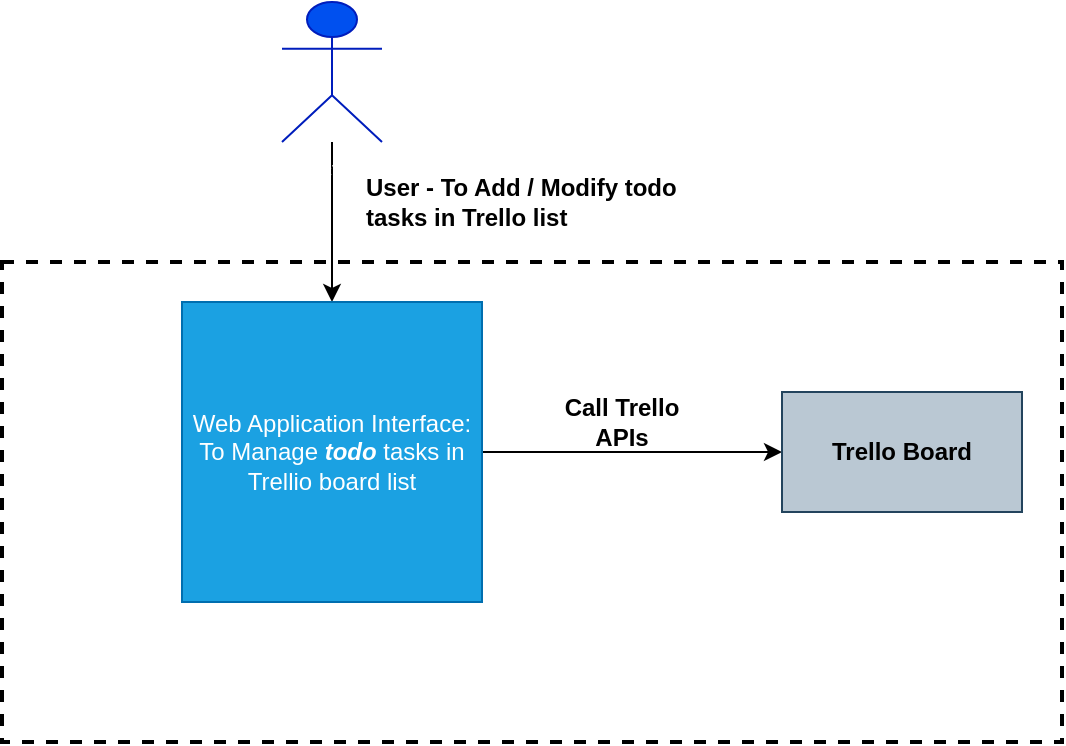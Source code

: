 <mxfile version="14.2.7" type="device" pages="3"><diagram id="3alhmYxbzL3fSPQet8nb" name="Context"><mxGraphModel dx="1186" dy="518" grid="1" gridSize="10" guides="1" tooltips="1" connect="1" arrows="1" fold="1" page="1" pageScale="1" pageWidth="827" pageHeight="1169" math="0" shadow="0"><root><mxCell id="0"/><mxCell id="1" parent="0"/><mxCell id="ERo_ffCJFu9pgwPfZrbG-3" value="" style="edgeStyle=orthogonalEdgeStyle;rounded=0;orthogonalLoop=1;jettySize=auto;html=1;" edge="1" parent="1" source="ERo_ffCJFu9pgwPfZrbG-1"><mxGeometry relative="1" as="geometry"><mxPoint x="335" y="220" as="targetPoint"/></mxGeometry></mxCell><object label="Actor" id="ERo_ffCJFu9pgwPfZrbG-1"><mxCell style="shape=umlActor;verticalLabelPosition=bottom;verticalAlign=top;outlineConnect=0;fillColor=#0050ef;strokeColor=#001DBC;fontColor=#ffffff;" vertex="1" parent="1"><mxGeometry x="310" y="70" width="50" height="70" as="geometry"/></mxCell></object><mxCell id="ERo_ffCJFu9pgwPfZrbG-4" value="User - To Add / Modify todo tasks in Trello list" style="text;html=1;strokeColor=none;fillColor=none;align=left;verticalAlign=middle;whiteSpace=wrap;rounded=0;fontStyle=1" vertex="1" parent="1"><mxGeometry x="350" y="160" width="190" height="20" as="geometry"/></mxCell><mxCell id="ERo_ffCJFu9pgwPfZrbG-8" value="" style="edgeStyle=orthogonalEdgeStyle;rounded=0;orthogonalLoop=1;jettySize=auto;html=1;" edge="1" parent="1" source="ERo_ffCJFu9pgwPfZrbG-5" target="ERo_ffCJFu9pgwPfZrbG-7"><mxGeometry relative="1" as="geometry"/></mxCell><mxCell id="ERo_ffCJFu9pgwPfZrbG-5" value="Web Application Interface: To Manage &lt;b&gt;&lt;i&gt;todo&lt;/i&gt;&lt;/b&gt; tasks in Trellio board list" style="whiteSpace=wrap;html=1;aspect=fixed;align=center;fillColor=#1ba1e2;strokeColor=#006EAF;fontColor=#ffffff;" vertex="1" parent="1"><mxGeometry x="260" y="220" width="150" height="150" as="geometry"/></mxCell><mxCell id="ERo_ffCJFu9pgwPfZrbG-7" value="&lt;b&gt;Trello Board&lt;/b&gt;" style="whiteSpace=wrap;html=1;strokeColor=#23445d;fillColor=#bac8d3;" vertex="1" parent="1"><mxGeometry x="560" y="265" width="120" height="60" as="geometry"/></mxCell><mxCell id="ERo_ffCJFu9pgwPfZrbG-9" value="Call Trello APIs" style="text;html=1;strokeColor=none;fillColor=none;align=center;verticalAlign=middle;whiteSpace=wrap;rounded=0;fontStyle=1" vertex="1" parent="1"><mxGeometry x="440" y="270" width="80" height="20" as="geometry"/></mxCell><mxCell id="ERo_ffCJFu9pgwPfZrbG-10" value="" style="rounded=0;whiteSpace=wrap;html=1;align=center;fillColor=none;dashed=1;strokeWidth=2;" vertex="1" parent="1"><mxGeometry x="170" y="200" width="530" height="240" as="geometry"/></mxCell></root></mxGraphModel></diagram><diagram id="o743Gf1UAMSr1a-QUtJI" name="Container"><mxGraphModel dx="1186" dy="518" grid="1" gridSize="10" guides="1" tooltips="1" connect="1" arrows="1" fold="1" page="1" pageScale="1" pageWidth="827" pageHeight="1169" math="0" shadow="0"><root><mxCell id="tlSPqLV7gLvmGDnidYSu-0"/><mxCell id="tlSPqLV7gLvmGDnidYSu-1" parent="tlSPqLV7gLvmGDnidYSu-0"/><mxCell id="1X5BJFic1c19WsWy-ocC-2" value="" style="edgeStyle=orthogonalEdgeStyle;rounded=0;orthogonalLoop=1;jettySize=auto;html=1;" edge="1" parent="tlSPqLV7gLvmGDnidYSu-1" source="1X5BJFic1c19WsWy-ocC-0" target="1X5BJFic1c19WsWy-ocC-1"><mxGeometry relative="1" as="geometry"/></mxCell><mxCell id="1X5BJFic1c19WsWy-ocC-0" value="Single Page WebApplication:&lt;br&gt;Template + Request Form" style="rounded=0;whiteSpace=wrap;html=1;strokeWidth=2;fillColor=#1ba1e2;align=center;strokeColor=#006EAF;fontColor=#ffffff;" vertex="1" parent="tlSPqLV7gLvmGDnidYSu-1"><mxGeometry x="110" y="190" width="130" height="80" as="geometry"/></mxCell><mxCell id="1X5BJFic1c19WsWy-ocC-1" value="Flask Backend Application for form actions ( Add items in list / Move item between list)" style="whiteSpace=wrap;html=1;rounded=0;strokeWidth=2;fillColor=#1ba1e2;strokeColor=#006EAF;fontColor=#ffffff;" vertex="1" parent="tlSPqLV7gLvmGDnidYSu-1"><mxGeometry x="320" y="190" width="140" height="80" as="geometry"/></mxCell><mxCell id="1X5BJFic1c19WsWy-ocC-4" value="" style="edgeStyle=orthogonalEdgeStyle;rounded=0;orthogonalLoop=1;jettySize=auto;html=1;" edge="1" parent="tlSPqLV7gLvmGDnidYSu-1" source="1X5BJFic1c19WsWy-ocC-3" target="1X5BJFic1c19WsWy-ocC-0"><mxGeometry relative="1" as="geometry"><Array as="points"><mxPoint x="165" y="170"/><mxPoint x="165" y="170"/></Array></mxGeometry></mxCell><mxCell id="1X5BJFic1c19WsWy-ocC-3" value="App User" style="shape=umlActor;verticalLabelPosition=bottom;verticalAlign=top;html=1;outlineConnect=0;strokeWidth=2;fillColor=#0050ef;align=center;strokeColor=#001DBC;fontColor=#ffffff;" vertex="1" parent="tlSPqLV7gLvmGDnidYSu-1"><mxGeometry x="150" y="70" width="30" height="60" as="geometry"/></mxCell><mxCell id="1X5BJFic1c19WsWy-ocC-7" value="" style="rounded=0;whiteSpace=wrap;html=1;strokeWidth=2;fillColor=none;align=center;" vertex="1" parent="tlSPqLV7gLvmGDnidYSu-1"><mxGeometry x="60" y="157.5" width="460" height="145" as="geometry"/></mxCell><mxCell id="4ECd5PlRItDWGdmWHIOS-0" value="User - To Add / Modify todo tasks in Trello list" style="text;html=1;strokeColor=none;fillColor=none;align=left;verticalAlign=middle;whiteSpace=wrap;rounded=0;fontStyle=1" vertex="1" parent="tlSPqLV7gLvmGDnidYSu-1"><mxGeometry x="190" y="90" width="190" height="20" as="geometry"/></mxCell><mxCell id="4ECd5PlRItDWGdmWHIOS-1" value="ToDo App" style="text;html=1;strokeColor=#001DBC;fillColor=#0050ef;align=center;verticalAlign=middle;whiteSpace=wrap;rounded=0;fontColor=#ffffff;fontStyle=1" vertex="1" parent="tlSPqLV7gLvmGDnidYSu-1"><mxGeometry x="60" y="158" width="70" height="20" as="geometry"/></mxCell><mxCell id="4ECd5PlRItDWGdmWHIOS-2" value="Trello APIs layer to manage Trello board" style="rounded=0;whiteSpace=wrap;html=1;strokeWidth=2;fillColor=#d0cee2;align=center;strokeColor=#56517e;" vertex="1" parent="tlSPqLV7gLvmGDnidYSu-1"><mxGeometry x="290" y="400" width="350" height="60" as="geometry"/></mxCell><mxCell id="4ECd5PlRItDWGdmWHIOS-3" value="Trello board" style="rounded=0;whiteSpace=wrap;html=1;strokeWidth=2;fillColor=#d0cee2;align=center;strokeColor=#56517e;" vertex="1" parent="tlSPqLV7gLvmGDnidYSu-1"><mxGeometry x="290" y="520" width="350" height="60" as="geometry"/></mxCell><mxCell id="4ECd5PlRItDWGdmWHIOS-9" value="" style="endArrow=classic;startArrow=classic;html=1;entryX=0.557;entryY=1.038;entryDx=0;entryDy=0;entryPerimeter=0;" edge="1" parent="tlSPqLV7gLvmGDnidYSu-1" target="1X5BJFic1c19WsWy-ocC-1"><mxGeometry width="50" height="50" relative="1" as="geometry"><mxPoint x="398" y="400" as="sourcePoint"/><mxPoint x="450" y="370" as="targetPoint"/></mxGeometry></mxCell><mxCell id="4ECd5PlRItDWGdmWHIOS-10" value="" style="endArrow=classic;html=1;entryX=0.314;entryY=-0.083;entryDx=0;entryDy=0;entryPerimeter=0;" edge="1" parent="tlSPqLV7gLvmGDnidYSu-1" target="4ECd5PlRItDWGdmWHIOS-3"><mxGeometry width="50" height="50" relative="1" as="geometry"><mxPoint x="400" y="460" as="sourcePoint"/><mxPoint x="450" y="370" as="targetPoint"/></mxGeometry></mxCell><mxCell id="4ECd5PlRItDWGdmWHIOS-11" value="Call Trello APIs for Modify / Update" style="text;html=1;strokeColor=none;fillColor=none;align=center;verticalAlign=middle;whiteSpace=wrap;rounded=0;fontStyle=2" vertex="1" parent="tlSPqLV7gLvmGDnidYSu-1"><mxGeometry x="270" y="320" width="130" height="20" as="geometry"/></mxCell><mxCell id="4ECd5PlRItDWGdmWHIOS-12" value="Sucess / failure response" style="text;html=1;strokeColor=none;fillColor=none;align=center;verticalAlign=middle;whiteSpace=wrap;rounded=0;fontStyle=2" vertex="1" parent="tlSPqLV7gLvmGDnidYSu-1"><mxGeometry x="420" y="320" width="60" height="20" as="geometry"/></mxCell><mxCell id="4ECd5PlRItDWGdmWHIOS-13" value="Request to update user board" style="text;html=1;strokeColor=none;fillColor=none;align=center;verticalAlign=middle;whiteSpace=wrap;rounded=0;fontStyle=2" vertex="1" parent="tlSPqLV7gLvmGDnidYSu-1"><mxGeometry x="400" y="470" width="130" height="20" as="geometry"/></mxCell><mxCell id="4ECd5PlRItDWGdmWHIOS-14" value="" style="rounded=0;whiteSpace=wrap;html=1;strokeWidth=2;fillColor=none;align=center;" vertex="1" parent="tlSPqLV7gLvmGDnidYSu-1"><mxGeometry x="235" y="375" width="460" height="235" as="geometry"/></mxCell><mxCell id="4ECd5PlRItDWGdmWHIOS-15" value="Trello&amp;nbsp;" style="text;html=1;strokeColor=#23445d;fillColor=#bac8d3;align=center;verticalAlign=middle;whiteSpace=wrap;rounded=0;fontStyle=1" vertex="1" parent="tlSPqLV7gLvmGDnidYSu-1"><mxGeometry x="235" y="375" width="70" height="20" as="geometry"/></mxCell></root></mxGraphModel></diagram><diagram id="YyOh15COlNyIK7drl6lS" name="Component"><mxGraphModel dx="1186" dy="518" grid="1" gridSize="10" guides="1" tooltips="1" connect="1" arrows="1" fold="1" page="1" pageScale="1" pageWidth="827" pageHeight="1169" math="0" shadow="0"><root><mxCell id="woojJT69pkFDn6wD2WVD-0"/><mxCell id="woojJT69pkFDn6wD2WVD-1" parent="woojJT69pkFDn6wD2WVD-0"/><mxCell id="o8VfnBg-ZB6qZ20NHkCg-3" value="" style="edgeStyle=orthogonalEdgeStyle;rounded=0;orthogonalLoop=1;jettySize=auto;html=1;" edge="1" parent="woojJT69pkFDn6wD2WVD-1" source="o8VfnBg-ZB6qZ20NHkCg-0" target="o8VfnBg-ZB6qZ20NHkCg-2"><mxGeometry relative="1" as="geometry"><Array as="points"><mxPoint x="139" y="100"/></Array></mxGeometry></mxCell><mxCell id="o8VfnBg-ZB6qZ20NHkCg-0" value="App User" style="shape=umlActor;verticalLabelPosition=bottom;verticalAlign=top;html=1;outlineConnect=0;strokeWidth=2;fillColor=#0050ef;align=center;strokeColor=#001DBC;fontColor=#ffffff;" vertex="1" parent="woojJT69pkFDn6wD2WVD-1"><mxGeometry x="237.5" y="70" width="30" height="60" as="geometry"/></mxCell><mxCell id="o8VfnBg-ZB6qZ20NHkCg-1" value="User - To See / Add / Move todo tasks in Trello list" style="text;html=1;strokeColor=none;fillColor=none;align=left;verticalAlign=middle;whiteSpace=wrap;rounded=0;fontStyle=1" vertex="1" parent="woojJT69pkFDn6wD2WVD-1"><mxGeometry x="190" y="140" width="190" height="20" as="geometry"/></mxCell><mxCell id="o8VfnBg-ZB6qZ20NHkCg-2" value="&lt;div style=&quot;text-align: left&quot;&gt;&lt;span style=&quot;color: rgb(51 , 51 , 255)&quot;&gt;Single Page Application: Template HTML&lt;/span&gt;&lt;/div&gt;&lt;div style=&quot;text-align: left&quot;&gt;&lt;span style=&quot;color: rgb(51 , 51 , 255)&quot;&gt;&lt;br&gt;&lt;/span&gt;&lt;/div&gt;&lt;span style=&quot;color: rgb(51 , 51 , 255)&quot;&gt;&lt;div style=&quot;text-align: left&quot;&gt;&lt;b&gt;&lt;i&gt;Display Block:&lt;/i&gt;&lt;/b&gt;&amp;nbsp; To display Item Title and status from the Trello List&lt;/div&gt;&lt;div style=&quot;text-align: left&quot;&gt;&lt;span&gt;&lt;br&gt;&lt;/span&gt;&lt;/div&gt;&lt;div style=&quot;text-align: left&quot;&gt;&amp;nbsp;&lt;/div&gt;&lt;/span&gt;&lt;font color=&quot;#3333ff&quot;&gt;&lt;br&gt;&lt;br&gt;&lt;/font&gt;" style="whiteSpace=wrap;html=1;fontColor=#ffffff;verticalAlign=top;strokeColor=#001DBC;strokeWidth=2;fillColor=none;" vertex="1" parent="woojJT69pkFDn6wD2WVD-1"><mxGeometry x="50" y="190" width="197.5" height="100" as="geometry"/></mxCell><mxCell id="PF_cC0_UGD-GTSZUijEZ-0" value="&lt;span style=&quot;color: rgb(51 , 51 , 255)&quot;&gt;Flask python Backend code:&lt;/span&gt;&lt;br style=&quot;color: rgb(51 , 51 , 255)&quot;&gt;&lt;br style=&quot;color: rgb(51 , 51 , 255)&quot;&gt;&lt;span style=&quot;color: rgb(51 , 51 , 255)&quot;&gt;&amp;nbsp;Get all cards from the list of the user board&amp;nbsp;&lt;/span&gt;&lt;br style=&quot;color: rgb(51 , 51 , 255)&quot;&gt;&lt;span style=&quot;color: rgb(51 , 51 , 255)&quot;&gt;&amp;nbsp;&lt;/span&gt;&lt;i style=&quot;color: rgb(51 , 51 , 255)&quot;&gt;&lt;b&gt;URL:&lt;/b&gt;&lt;/i&gt;&lt;span style=&quot;color: rgb(51 , 51 , 255)&quot;&gt;&amp;nbsp;Get Card Details API URL&lt;/span&gt;&lt;br style=&quot;color: rgb(51 , 51 , 255)&quot;&gt;&lt;i style=&quot;color: rgb(51 , 51 , 255)&quot;&gt;&lt;b&gt;&amp;nbsp;request:&lt;/b&gt;&lt;/i&gt;&lt;span style=&quot;color: rgb(51 , 51 , 255)&quot;&gt;&amp;nbsp;Board ID, Access Key, Token&lt;/span&gt;&lt;br style=&quot;color: rgb(51 , 51 , 255)&quot;&gt;&lt;span style=&quot;color: rgb(51 , 51 , 255)&quot;&gt;&amp;nbsp;&lt;/span&gt;&lt;i style=&quot;color: rgb(51 , 51 , 255) ; font-weight: bold&quot;&gt;response:&lt;/i&gt;&lt;span style=&quot;color: rgb(51 , 51 , 255)&quot;&gt;&amp;nbsp;Items details&lt;/span&gt;&lt;br style=&quot;color: rgb(51 , 51 , 255)&quot;&gt;&lt;span style=&quot;color: rgb(51 , 51 , 255)&quot;&gt;&amp;nbsp;&amp;nbsp;&lt;/span&gt;&lt;font color=&quot;#3333ff&quot;&gt;&lt;br&gt;&lt;/font&gt;" style="whiteSpace=wrap;html=1;fontColor=#ffffff;verticalAlign=top;strokeColor=#001DBC;strokeWidth=2;fillColor=none;align=left;" vertex="1" parent="woojJT69pkFDn6wD2WVD-1"><mxGeometry x="50" y="370" width="157.5" height="180" as="geometry"/></mxCell><mxCell id="PF_cC0_UGD-GTSZUijEZ-2" value="&lt;div style=&quot;text-align: left&quot;&gt;&lt;span style=&quot;color: rgb(51 , 51 , 255)&quot;&gt;Single Page Application: Template HTML&lt;/span&gt;&lt;/div&gt;&lt;span style=&quot;color: rgb(51 , 51 , 255)&quot;&gt;&lt;div style=&quot;text-align: left&quot;&gt;&lt;span&gt;&lt;br&gt;&lt;/span&gt;&lt;/div&gt;&lt;div style=&quot;text-align: left&quot;&gt;&lt;b&gt;&lt;i&gt;Form block:&lt;/i&gt;&lt;/b&gt; To add new Title&amp;nbsp;&lt;/div&gt;&lt;div style=&quot;text-align: left&quot;&gt;&amp;nbsp; &amp;nbsp; &amp;nbsp; &amp;nbsp; &amp;nbsp; &amp;nbsp; &amp;nbsp; &amp;nbsp; &amp;nbsp; &amp;nbsp; &amp;nbsp; To move item between List&amp;nbsp;&amp;nbsp;&lt;/div&gt;&lt;/span&gt;&lt;font color=&quot;#3333ff&quot;&gt;&lt;br&gt;&lt;br&gt;&lt;/font&gt;" style="whiteSpace=wrap;html=1;fontColor=#ffffff;verticalAlign=top;strokeColor=#001DBC;strokeWidth=2;fillColor=none;" vertex="1" parent="woojJT69pkFDn6wD2WVD-1"><mxGeometry x="290" y="190" width="170" height="100" as="geometry"/></mxCell><mxCell id="PF_cC0_UGD-GTSZUijEZ-4" value="" style="endArrow=classic;html=1;exitX=0.5;exitY=0.5;exitDx=0;exitDy=0;exitPerimeter=0;entryX=0.6;entryY=-0.03;entryDx=0;entryDy=0;entryPerimeter=0;" edge="1" parent="woojJT69pkFDn6wD2WVD-1" source="o8VfnBg-ZB6qZ20NHkCg-0" target="PF_cC0_UGD-GTSZUijEZ-2"><mxGeometry width="50" height="50" relative="1" as="geometry"><mxPoint x="400" y="340" as="sourcePoint"/><mxPoint x="450" y="290" as="targetPoint"/><Array as="points"><mxPoint x="392" y="100"/></Array></mxGeometry></mxCell><mxCell id="PF_cC0_UGD-GTSZUijEZ-6" value="&lt;br&gt;&lt;br&gt;Env Variable&amp;nbsp;" style="shape=note;whiteSpace=wrap;html=1;backgroundOutline=1;darkOpacity=0.05;strokeWidth=2;fillColor=none;align=center;" vertex="1" parent="woojJT69pkFDn6wD2WVD-1"><mxGeometry x="220" y="310" width="92.5" height="50" as="geometry"/></mxCell><mxCell id="PF_cC0_UGD-GTSZUijEZ-7" value="" style="endArrow=none;dashed=1;html=1;" edge="1" parent="woojJT69pkFDn6wD2WVD-1"><mxGeometry width="50" height="50" relative="1" as="geometry"><mxPoint x="207.5" y="410" as="sourcePoint"/><mxPoint x="257.5" y="360" as="targetPoint"/></mxGeometry></mxCell><mxCell id="FDl79iz5-nU9HCW_Z6EN-3" value="" style="endArrow=classic;startArrow=classic;html=1;exitX=0.5;exitY=0;exitDx=0;exitDy=0;" edge="1" parent="woojJT69pkFDn6wD2WVD-1" source="PF_cC0_UGD-GTSZUijEZ-0"><mxGeometry width="50" height="50" relative="1" as="geometry"><mxPoint x="130" y="348" as="sourcePoint"/><mxPoint x="130" y="290" as="targetPoint"/></mxGeometry></mxCell><mxCell id="FDl79iz5-nU9HCW_Z6EN-4" value="&lt;span style=&quot;color: rgb(51 , 51 , 255) ; text-align: left&quot;&gt;Flask python Backend code:&lt;/span&gt;&lt;br style=&quot;color: rgb(51 , 51 , 255) ; text-align: left&quot;&gt;&lt;br style=&quot;color: rgb(51 , 51 , 255) ; text-align: left&quot;&gt;&lt;span style=&quot;color: rgb(51 , 51 , 255) ; text-align: left&quot;&gt;&amp;nbsp;Call Trello API to add and move item from the list of the user board&amp;nbsp;&lt;/span&gt;&lt;br style=&quot;color: rgb(51 , 51 , 255) ; text-align: left&quot;&gt;&lt;span style=&quot;color: rgb(51 , 51 , 255) ; text-align: left&quot;&gt;&amp;nbsp;&lt;b&gt;API&amp;nbsp;&lt;/b&gt;&lt;/span&gt;&lt;i style=&quot;color: rgb(51 , 51 , 255) ; text-align: left&quot;&gt;&lt;b&gt;URLs:&lt;/b&gt;&lt;/i&gt;&lt;span style=&quot;color: rgb(51 , 51 , 255) ; text-align: left&quot;&gt;&amp;nbsp;URL to add new item or to modify item between List&lt;/span&gt;&lt;br style=&quot;color: rgb(51 , 51 , 255) ; text-align: left&quot;&gt;&lt;i style=&quot;color: rgb(51 , 51 , 255) ; text-align: left&quot;&gt;&lt;b&gt;&amp;nbsp;request:&lt;/b&gt;&lt;/i&gt;&lt;span style=&quot;color: rgb(51 , 51 , 255) ; text-align: left&quot;&gt;&amp;nbsp;Board ID, Access Key, Token, Add item List, Source List , Destination List&lt;/span&gt;&lt;br style=&quot;color: rgb(51 , 51 , 255) ; text-align: left&quot;&gt;&lt;span style=&quot;color: rgb(51 , 51 , 255) ; text-align: left&quot;&gt;&amp;nbsp;&lt;/span&gt;&lt;i style=&quot;color: rgb(51 , 51 , 255) ; text-align: left ; font-weight: bold&quot;&gt;response:&lt;/i&gt;&lt;span style=&quot;color: rgb(51 , 51 , 255) ; text-align: left&quot;&gt;&amp;nbsp;Items details&lt;/span&gt;&lt;br style=&quot;color: rgb(51 , 51 , 255) ; text-align: left&quot;&gt;&lt;span style=&quot;color: rgb(51 , 51 , 255) ; text-align: left&quot;&gt;&amp;nbsp;&amp;nbsp;&lt;/span&gt;" style="whiteSpace=wrap;html=1;fontColor=#ffffff;verticalAlign=top;strokeColor=#001DBC;strokeWidth=2;fillColor=none;" vertex="1" parent="woojJT69pkFDn6wD2WVD-1"><mxGeometry x="280" y="370" width="185" height="180" as="geometry"/></mxCell><mxCell id="FDl79iz5-nU9HCW_Z6EN-6" value="" style="endArrow=none;dashed=1;html=1;" edge="1" parent="woojJT69pkFDn6wD2WVD-1" target="PF_cC0_UGD-GTSZUijEZ-6"><mxGeometry width="50" height="50" relative="1" as="geometry"><mxPoint x="280" y="410" as="sourcePoint"/><mxPoint x="267.5" y="370" as="targetPoint"/></mxGeometry></mxCell><mxCell id="FDl79iz5-nU9HCW_Z6EN-7" value="" style="endArrow=classic;startArrow=classic;html=1;entryX=0.418;entryY=0.99;entryDx=0;entryDy=0;entryPerimeter=0;exitX=0.443;exitY=-0.011;exitDx=0;exitDy=0;exitPerimeter=0;" edge="1" parent="woojJT69pkFDn6wD2WVD-1" source="FDl79iz5-nU9HCW_Z6EN-4" target="PF_cC0_UGD-GTSZUijEZ-2"><mxGeometry width="50" height="50" relative="1" as="geometry"><mxPoint x="360" y="360" as="sourcePoint"/><mxPoint x="400" y="300" as="targetPoint"/></mxGeometry></mxCell><mxCell id="zrqriVtnZVQ_fKn71GTM-0" value="" style="rounded=0;whiteSpace=wrap;html=1;strokeWidth=2;fillColor=none;align=center;" vertex="1" parent="woojJT69pkFDn6wD2WVD-1"><mxGeometry x="10" y="165" width="500" height="420" as="geometry"/></mxCell><mxCell id="zrqriVtnZVQ_fKn71GTM-1" value="&lt;span style=&quot;background-color: rgb(255 , 255 , 0)&quot;&gt;ToDoApplication Container&lt;/span&gt;" style="text;html=1;strokeColor=none;fillColor=none;align=center;verticalAlign=middle;whiteSpace=wrap;rounded=0;" vertex="1" parent="woojJT69pkFDn6wD2WVD-1"><mxGeometry x="20" y="170" width="70" height="20" as="geometry"/></mxCell><mxCell id="hAmEguyrfGklXaCjeBov-0" value="Trello APIs layer to manage Trello board" style="rounded=0;whiteSpace=wrap;html=1;strokeWidth=2;fillColor=#d0cee2;align=center;strokeColor=#56517e;" vertex="1" parent="woojJT69pkFDn6wD2WVD-1"><mxGeometry x="125" y="645" width="350" height="60" as="geometry"/></mxCell><mxCell id="hAmEguyrfGklXaCjeBov-1" value="Trello board" style="rounded=0;whiteSpace=wrap;html=1;strokeWidth=2;fillColor=#d0cee2;align=center;strokeColor=#56517e;" vertex="1" parent="woojJT69pkFDn6wD2WVD-1"><mxGeometry x="125" y="765" width="350" height="60" as="geometry"/></mxCell><mxCell id="hAmEguyrfGklXaCjeBov-2" value="" style="rounded=0;whiteSpace=wrap;html=1;strokeWidth=2;fillColor=none;align=center;" vertex="1" parent="woojJT69pkFDn6wD2WVD-1"><mxGeometry x="70" y="620" width="460" height="235" as="geometry"/></mxCell><mxCell id="hAmEguyrfGklXaCjeBov-5" value="" style="endArrow=classic;startArrow=classic;html=1;entryX=0.38;entryY=0.983;entryDx=0;entryDy=0;entryPerimeter=0;" edge="1" parent="woojJT69pkFDn6wD2WVD-1" target="hAmEguyrfGklXaCjeBov-0"><mxGeometry width="50" height="50" relative="1" as="geometry"><mxPoint x="260" y="765" as="sourcePoint"/><mxPoint x="262" y="720" as="targetPoint"/></mxGeometry></mxCell><mxCell id="hAmEguyrfGklXaCjeBov-6" value="" style="endArrow=classic;startArrow=classic;html=1;entryX=0.546;entryY=1.002;entryDx=0;entryDy=0;entryPerimeter=0;exitX=0.467;exitY=0.004;exitDx=0;exitDy=0;exitPerimeter=0;" edge="1" parent="woojJT69pkFDn6wD2WVD-1" source="hAmEguyrfGklXaCjeBov-2" target="zrqriVtnZVQ_fKn71GTM-0"><mxGeometry width="50" height="50" relative="1" as="geometry"><mxPoint x="510" y="620" as="sourcePoint"/><mxPoint x="560" y="570" as="targetPoint"/></mxGeometry></mxCell><mxCell id="i7sP0gXesNGQ76-tWtkr-1" style="edgeStyle=none;rounded=0;orthogonalLoop=1;jettySize=auto;html=1;exitX=0.5;exitY=0;exitDx=0;exitDy=0;" edge="1" parent="woojJT69pkFDn6wD2WVD-1" source="i7sP0gXesNGQ76-tWtkr-0" target="hAmEguyrfGklXaCjeBov-2"><mxGeometry relative="1" as="geometry"/></mxCell><mxCell id="i7sP0gXesNGQ76-tWtkr-0" value="&lt;span style=&quot;background-color: rgb(255 , 255 , 0)&quot;&gt;Trello Container&lt;/span&gt;" style="text;html=1;strokeColor=none;fillColor=none;align=center;verticalAlign=middle;whiteSpace=wrap;rounded=0;" vertex="1" parent="woojJT69pkFDn6wD2WVD-1"><mxGeometry x="75" y="625" width="50" height="20" as="geometry"/></mxCell></root></mxGraphModel></diagram></mxfile>